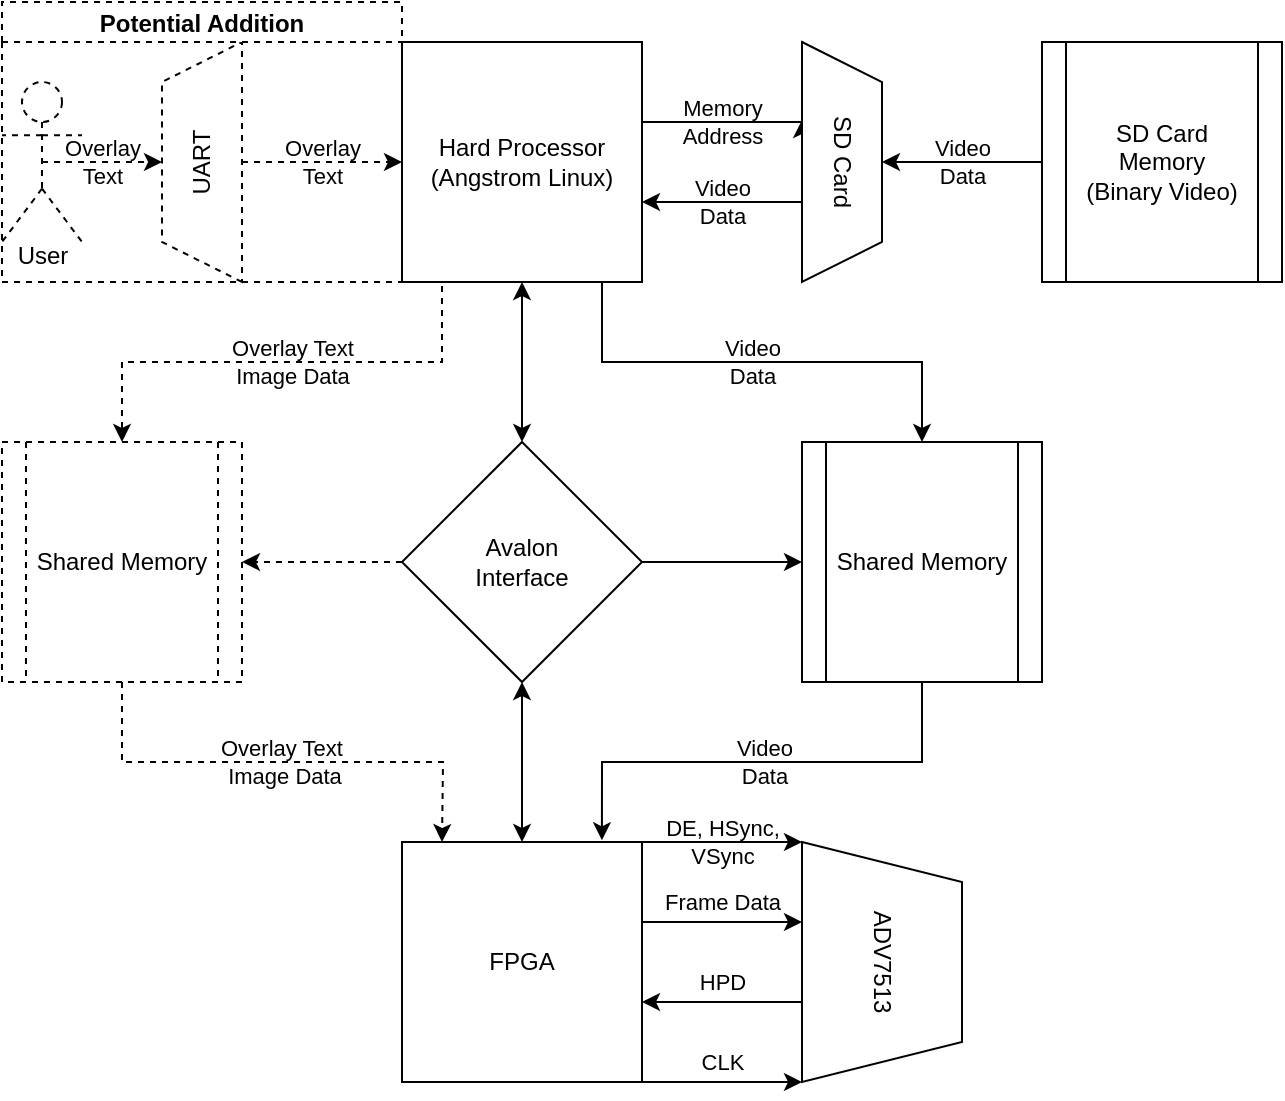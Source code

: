 <mxfile version="18.0.1" type="device"><diagram id="ogmPTR52eeJRNqN7MhZa" name="Page-1"><mxGraphModel dx="977" dy="610" grid="1" gridSize="10" guides="1" tooltips="1" connect="1" arrows="1" fold="1" page="0" pageScale="1" pageWidth="1169" pageHeight="827" background="none" math="0" shadow="0"><root><mxCell id="0"/><mxCell id="1" parent="0"/><mxCell id="6wPxSg8DDOGjZA7byl3X-5" value="Memory&lt;br&gt;Address" style="edgeStyle=orthogonalEdgeStyle;rounded=0;orthogonalLoop=1;jettySize=auto;html=1;exitX=1;exitY=0.342;exitDx=0;exitDy=0;entryX=0.325;entryY=1;entryDx=0;entryDy=0;labelBackgroundColor=none;entryPerimeter=0;exitPerimeter=0;" parent="1" source="6wPxSg8DDOGjZA7byl3X-1" target="6wPxSg8DDOGjZA7byl3X-4" edge="1"><mxGeometry x="0.013" relative="1" as="geometry"><Array as="points"><mxPoint x="640" y="120"/></Array><mxPoint as="offset"/></mxGeometry></mxCell><mxCell id="6wPxSg8DDOGjZA7byl3X-8" value="" style="edgeStyle=orthogonalEdgeStyle;rounded=0;orthogonalLoop=1;jettySize=auto;html=1;labelBackgroundColor=none;startArrow=classic;startFill=1;" parent="1" source="6wPxSg8DDOGjZA7byl3X-1" target="6wPxSg8DDOGjZA7byl3X-7" edge="1"><mxGeometry relative="1" as="geometry"/></mxCell><mxCell id="6wPxSg8DDOGjZA7byl3X-11" value="Video&lt;br&gt;Data" style="edgeStyle=orthogonalEdgeStyle;rounded=0;orthogonalLoop=1;jettySize=auto;html=1;exitX=0.75;exitY=1;exitDx=0;exitDy=0;entryX=0.5;entryY=0;entryDx=0;entryDy=0;labelBackgroundColor=none;" parent="1" source="6wPxSg8DDOGjZA7byl3X-1" target="6wPxSg8DDOGjZA7byl3X-9" edge="1"><mxGeometry relative="1" as="geometry"><Array as="points"><mxPoint x="620" y="200"/><mxPoint x="620" y="240"/><mxPoint x="780" y="240"/></Array></mxGeometry></mxCell><mxCell id="6wPxSg8DDOGjZA7byl3X-31" value="Overlay Text&lt;br&gt;Image Data" style="edgeStyle=orthogonalEdgeStyle;rounded=0;orthogonalLoop=1;jettySize=auto;html=1;exitX=0.25;exitY=1;exitDx=0;exitDy=0;entryX=0.5;entryY=0;entryDx=0;entryDy=0;dashed=1;labelBackgroundColor=none;" parent="1" source="6wPxSg8DDOGjZA7byl3X-1" target="6wPxSg8DDOGjZA7byl3X-30" edge="1"><mxGeometry relative="1" as="geometry"><Array as="points"><mxPoint x="540" y="200"/><mxPoint x="540" y="240"/><mxPoint x="380" y="240"/></Array></mxGeometry></mxCell><mxCell id="6wPxSg8DDOGjZA7byl3X-1" value="Hard Processor&lt;br&gt;(Angstrom Linux)" style="whiteSpace=wrap;html=1;" parent="1" vertex="1"><mxGeometry x="520" y="80" width="120" height="120" as="geometry"/></mxCell><mxCell id="6wPxSg8DDOGjZA7byl3X-3" value="Overlay&lt;br&gt;Text" style="edgeStyle=orthogonalEdgeStyle;rounded=0;orthogonalLoop=1;jettySize=auto;html=1;exitX=0.5;exitY=1;exitDx=0;exitDy=0;entryX=0;entryY=0.5;entryDx=0;entryDy=0;labelBackgroundColor=none;dashed=1;" parent="1" source="6wPxSg8DDOGjZA7byl3X-2" target="6wPxSg8DDOGjZA7byl3X-1" edge="1"><mxGeometry relative="1" as="geometry"/></mxCell><mxCell id="6wPxSg8DDOGjZA7byl3X-2" value="UART" style="shape=trapezoid;perimeter=trapezoidPerimeter;whiteSpace=wrap;html=1;fixedSize=1;rotation=-90;dashed=1;" parent="1" vertex="1"><mxGeometry x="360" y="120" width="120" height="40" as="geometry"/></mxCell><mxCell id="6wPxSg8DDOGjZA7byl3X-6" value="Video&lt;br&gt;Data" style="edgeStyle=orthogonalEdgeStyle;rounded=0;orthogonalLoop=1;jettySize=auto;html=1;exitX=0.675;exitY=0.975;exitDx=0;exitDy=0;labelBackgroundColor=none;exitPerimeter=0;" parent="1" source="6wPxSg8DDOGjZA7byl3X-4" edge="1"><mxGeometry x="0.024" relative="1" as="geometry"><mxPoint x="640" y="160" as="targetPoint"/><Array as="points"><mxPoint x="721" y="160"/></Array><mxPoint as="offset"/></mxGeometry></mxCell><mxCell id="6wPxSg8DDOGjZA7byl3X-4" value="SD Card" style="shape=trapezoid;perimeter=trapezoidPerimeter;whiteSpace=wrap;html=1;fixedSize=1;rotation=90;" parent="1" vertex="1"><mxGeometry x="680" y="120" width="120" height="40" as="geometry"/></mxCell><mxCell id="6wPxSg8DDOGjZA7byl3X-10" value="" style="edgeStyle=orthogonalEdgeStyle;rounded=0;orthogonalLoop=1;jettySize=auto;html=1;labelBackgroundColor=none;" parent="1" source="6wPxSg8DDOGjZA7byl3X-7" target="6wPxSg8DDOGjZA7byl3X-9" edge="1"><mxGeometry relative="1" as="geometry"/></mxCell><mxCell id="6wPxSg8DDOGjZA7byl3X-13" value="" style="edgeStyle=orthogonalEdgeStyle;rounded=0;orthogonalLoop=1;jettySize=auto;html=1;labelBackgroundColor=none;startArrow=classic;startFill=1;" parent="1" source="6wPxSg8DDOGjZA7byl3X-7" target="6wPxSg8DDOGjZA7byl3X-12" edge="1"><mxGeometry relative="1" as="geometry"/></mxCell><mxCell id="6wPxSg8DDOGjZA7byl3X-33" style="edgeStyle=orthogonalEdgeStyle;rounded=0;orthogonalLoop=1;jettySize=auto;html=1;exitX=0;exitY=0.5;exitDx=0;exitDy=0;entryX=1;entryY=0.5;entryDx=0;entryDy=0;dashed=1;labelBackgroundColor=none;" parent="1" source="6wPxSg8DDOGjZA7byl3X-7" target="6wPxSg8DDOGjZA7byl3X-30" edge="1"><mxGeometry relative="1" as="geometry"/></mxCell><mxCell id="6wPxSg8DDOGjZA7byl3X-7" value="Avalon&lt;br&gt;Interface" style="rhombus;whiteSpace=wrap;html=1;" parent="1" vertex="1"><mxGeometry x="520" y="280" width="120" height="120" as="geometry"/></mxCell><mxCell id="6wPxSg8DDOGjZA7byl3X-14" value="Video&lt;br&gt;Data" style="edgeStyle=orthogonalEdgeStyle;rounded=0;orthogonalLoop=1;jettySize=auto;html=1;exitX=0.5;exitY=1;exitDx=0;exitDy=0;labelBackgroundColor=none;entryX=0.833;entryY=-0.007;entryDx=0;entryDy=0;entryPerimeter=0;" parent="1" source="6wPxSg8DDOGjZA7byl3X-9" target="6wPxSg8DDOGjZA7byl3X-12" edge="1"><mxGeometry relative="1" as="geometry"><mxPoint x="620" y="460" as="targetPoint"/></mxGeometry></mxCell><mxCell id="6wPxSg8DDOGjZA7byl3X-9" value="Shared Memory" style="shape=process;whiteSpace=wrap;html=1;backgroundOutline=1;" parent="1" vertex="1"><mxGeometry x="720" y="280" width="120" height="120" as="geometry"/></mxCell><mxCell id="6wPxSg8DDOGjZA7byl3X-16" value="DE, HSync,&lt;br&gt;VSync" style="edgeStyle=orthogonalEdgeStyle;rounded=0;orthogonalLoop=1;jettySize=auto;html=1;exitX=1;exitY=0.2;exitDx=0;exitDy=0;exitPerimeter=0;entryX=0;entryY=1;entryDx=0;entryDy=0;labelBackgroundColor=none;" parent="1" source="6wPxSg8DDOGjZA7byl3X-12" target="6wPxSg8DDOGjZA7byl3X-15" edge="1"><mxGeometry x="0.231" relative="1" as="geometry"><mxPoint as="offset"/><Array as="points"><mxPoint x="640" y="480"/></Array></mxGeometry></mxCell><mxCell id="6wPxSg8DDOGjZA7byl3X-17" value="Frame Data" style="edgeStyle=orthogonalEdgeStyle;rounded=0;orthogonalLoop=1;jettySize=auto;html=1;exitX=1;exitY=0.4;exitDx=0;exitDy=0;exitPerimeter=0;labelBackgroundColor=none;" parent="1" source="6wPxSg8DDOGjZA7byl3X-12" edge="1"><mxGeometry x="0.091" y="10" relative="1" as="geometry"><mxPoint as="offset"/><mxPoint x="720" y="520" as="targetPoint"/><Array as="points"><mxPoint x="640" y="520"/><mxPoint x="720" y="520"/></Array></mxGeometry></mxCell><mxCell id="6wPxSg8DDOGjZA7byl3X-19" value="CLK" style="edgeStyle=orthogonalEdgeStyle;rounded=0;orthogonalLoop=1;jettySize=auto;html=1;exitX=1;exitY=1;exitDx=0;exitDy=0;exitPerimeter=0;entryX=1;entryY=1;entryDx=0;entryDy=0;labelBackgroundColor=none;" parent="1" source="6wPxSg8DDOGjZA7byl3X-12" target="6wPxSg8DDOGjZA7byl3X-15" edge="1"><mxGeometry y="10" relative="1" as="geometry"><mxPoint as="offset"/><Array as="points"><mxPoint x="670" y="600"/><mxPoint x="670" y="600"/></Array></mxGeometry></mxCell><mxCell id="6wPxSg8DDOGjZA7byl3X-12" value="FPGA" style="whiteSpace=wrap;html=1;" parent="1" vertex="1"><mxGeometry x="520" y="480" width="120" height="120" as="geometry"/></mxCell><mxCell id="6wPxSg8DDOGjZA7byl3X-18" value="HPD&lt;br&gt;" style="edgeStyle=orthogonalEdgeStyle;rounded=0;orthogonalLoop=1;jettySize=auto;html=1;exitX=0.667;exitY=1;exitDx=0;exitDy=0;exitPerimeter=0;labelBackgroundColor=none;verticalAlign=middle;" parent="1" source="6wPxSg8DDOGjZA7byl3X-15" edge="1"><mxGeometry x="0.0" y="-10" relative="1" as="geometry"><mxPoint as="offset"/><mxPoint x="640" y="560" as="targetPoint"/><Array as="points"/></mxGeometry></mxCell><mxCell id="6wPxSg8DDOGjZA7byl3X-15" value="ADV7513" style="shape=trapezoid;perimeter=trapezoidPerimeter;whiteSpace=wrap;html=1;fixedSize=1;rotation=90;" parent="1" vertex="1"><mxGeometry x="700" y="500" width="120" height="80" as="geometry"/></mxCell><mxCell id="6wPxSg8DDOGjZA7byl3X-21" value="Potential Addition" style="swimlane;dashed=1;startSize=20;" parent="1" vertex="1"><mxGeometry x="320" y="60" width="200" height="140" as="geometry"/></mxCell><mxCell id="6wPxSg8DDOGjZA7byl3X-27" value="&lt;p style=&quot;line-height: 0&quot;&gt;User&lt;/p&gt;" style="shape=umlActor;verticalLabelPosition=bottom;verticalAlign=top;html=1;outlineConnect=0;dashed=1;labelPosition=center;align=center;horizontal=1;spacing=-10;" parent="6wPxSg8DDOGjZA7byl3X-21" vertex="1"><mxGeometry y="40" width="40" height="80" as="geometry"/></mxCell><mxCell id="6wPxSg8DDOGjZA7byl3X-26" value="Video&lt;br&gt;Data" style="edgeStyle=orthogonalEdgeStyle;rounded=0;orthogonalLoop=1;jettySize=auto;html=1;exitX=0;exitY=0.5;exitDx=0;exitDy=0;entryX=0.5;entryY=0;entryDx=0;entryDy=0;labelBackgroundColor=none;" parent="1" source="6wPxSg8DDOGjZA7byl3X-22" target="6wPxSg8DDOGjZA7byl3X-4" edge="1"><mxGeometry relative="1" as="geometry"><mxPoint as="offset"/></mxGeometry></mxCell><mxCell id="6wPxSg8DDOGjZA7byl3X-22" value="SD Card&lt;br&gt;Memory&lt;br&gt;(Binary Video)" style="shape=process;whiteSpace=wrap;html=1;backgroundOutline=1;" parent="1" vertex="1"><mxGeometry x="840" y="80" width="120" height="120" as="geometry"/></mxCell><mxCell id="6wPxSg8DDOGjZA7byl3X-28" value="Overlay&lt;br&gt;Text" style="edgeStyle=orthogonalEdgeStyle;rounded=0;orthogonalLoop=1;jettySize=auto;html=1;exitX=0.5;exitY=0.5;exitDx=0;exitDy=0;exitPerimeter=0;entryX=0.5;entryY=0;entryDx=0;entryDy=0;labelBackgroundColor=none;dashed=1;" parent="1" source="6wPxSg8DDOGjZA7byl3X-27" target="6wPxSg8DDOGjZA7byl3X-2" edge="1"><mxGeometry relative="1" as="geometry"/></mxCell><mxCell id="6wPxSg8DDOGjZA7byl3X-32" value="Overlay Text&amp;nbsp;&lt;br&gt;Image Data" style="edgeStyle=orthogonalEdgeStyle;rounded=0;orthogonalLoop=1;jettySize=auto;html=1;exitX=0.5;exitY=1;exitDx=0;exitDy=0;dashed=1;labelBackgroundColor=none;" parent="1" source="6wPxSg8DDOGjZA7byl3X-30" edge="1"><mxGeometry relative="1" as="geometry"><mxPoint x="540" y="480" as="targetPoint"/></mxGeometry></mxCell><mxCell id="6wPxSg8DDOGjZA7byl3X-30" value="Shared Memory" style="shape=process;whiteSpace=wrap;html=1;backgroundOutline=1;dashed=1;" parent="1" vertex="1"><mxGeometry x="320" y="280" width="120" height="120" as="geometry"/></mxCell></root></mxGraphModel></diagram></mxfile>